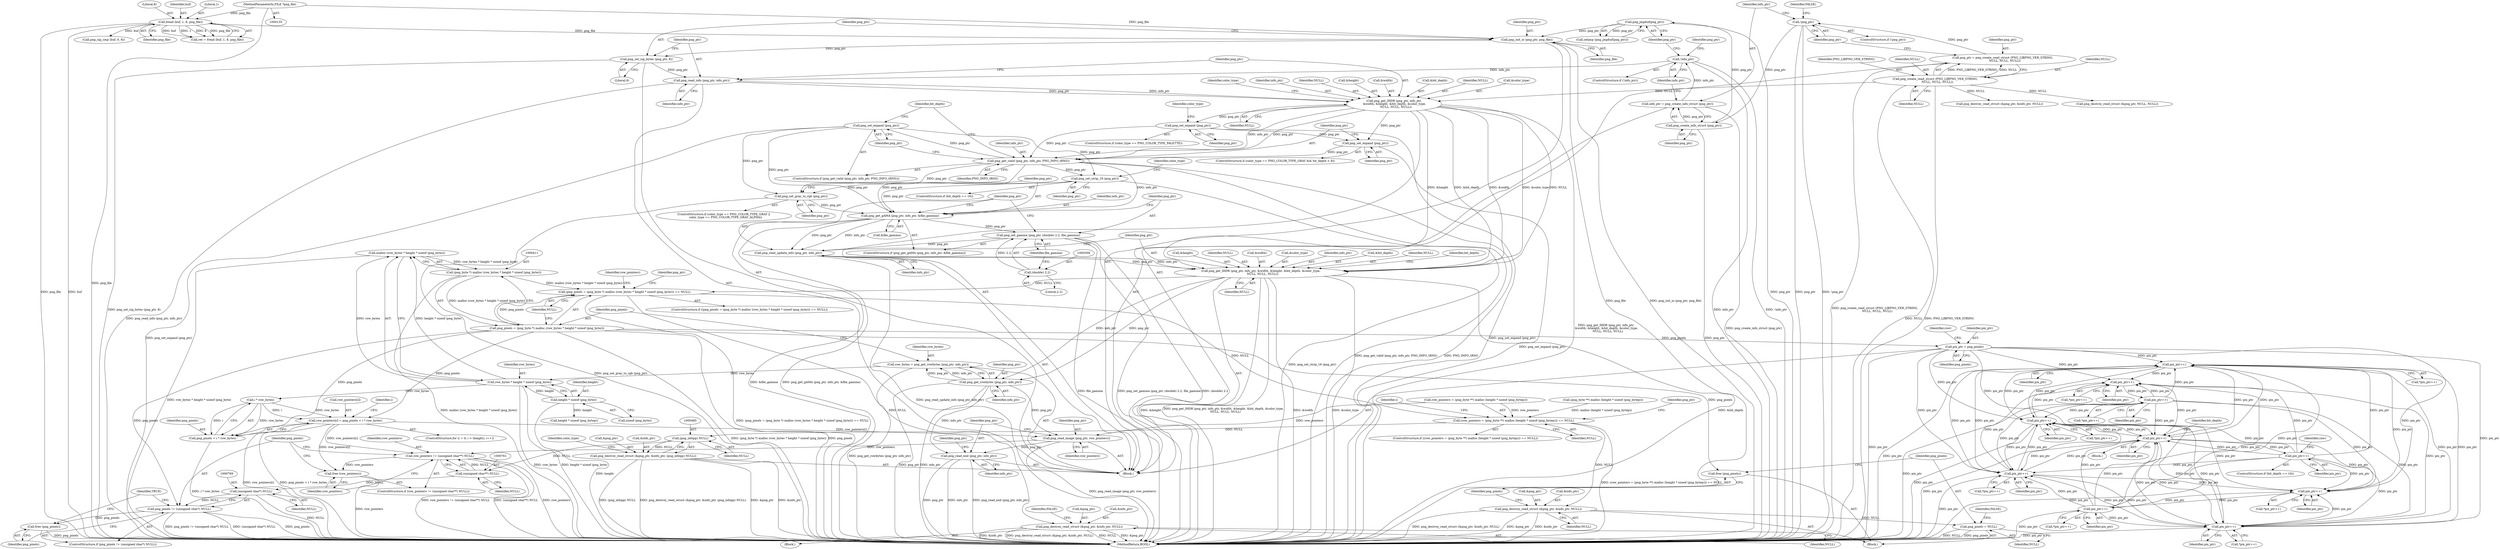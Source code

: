 digraph "0_Android_9d4853418ab2f754c2b63e091c29c5529b8b86ca_157@API" {
"1000412" [label="(Call,malloc (row_bytes * height * sizeof (png_byte)))"];
"1000413" [label="(Call,row_bytes * height * sizeof (png_byte))"];
"1000401" [label="(Call,row_bytes = png_get_rowbytes (png_ptr, info_ptr))"];
"1000403" [label="(Call,png_get_rowbytes (png_ptr, info_ptr))"];
"1000315" [label="(Call,png_get_IHDR (png_ptr, info_ptr, &width, &height, &bit_depth, &color_type,\n    NULL, NULL, NULL))"];
"1000312" [label="(Call,png_read_update_info (png_ptr, info_ptr))"];
"1000306" [label="(Call,png_set_gamma (png_ptr, (double) 2.2, file_gamma))"];
"1000301" [label="(Call,png_get_gAMA (png_ptr, info_ptr, &file_gamma))"];
"1000298" [label="(Call,png_set_gray_to_rgb (png_ptr))"];
"1000288" [label="(Call,png_set_strip_16 (png_ptr))"];
"1000282" [label="(Call,png_set_expand (png_ptr))"];
"1000278" [label="(Call,png_get_valid (png_ptr, info_ptr, PNG_INFO_tRNS))"];
"1000247" [label="(Call,png_get_IHDR (png_ptr, info_ptr,\n &width, &height, &bit_depth, &color_type,\n    NULL, NULL, NULL))"];
"1000244" [label="(Call,png_read_info (png_ptr, info_ptr))"];
"1000241" [label="(Call,png_set_sig_bytes (png_ptr, 8))"];
"1000238" [label="(Call,png_init_io (png_ptr, png_file))"];
"1000227" [label="(Call,png_jmpbuf(png_ptr))"];
"1000212" [label="(Call,png_create_info_struct (png_ptr))"];
"1000206" [label="(Call,!png_ptr)"];
"1000198" [label="(Call,png_ptr = png_create_read_struct (PNG_LIBPNG_VER_STRING,\n     NULL, NULL, NULL))"];
"1000200" [label="(Call,png_create_read_struct (PNG_LIBPNG_VER_STRING,\n     NULL, NULL, NULL))"];
"1000177" [label="(Call,fread (buf, 1, 8, png_file))"];
"1000136" [label="(MethodParameterIn,FILE *png_file)"];
"1000215" [label="(Call,!info_ptr)"];
"1000210" [label="(Call,info_ptr = png_create_info_struct (png_ptr))"];
"1000265" [label="(Call,png_set_expand (png_ptr))"];
"1000275" [label="(Call,png_set_expand (png_ptr))"];
"1000308" [label="(Call,(double) 2.2)"];
"1000415" [label="(Call,height * sizeof (png_byte))"];
"1000410" [label="(Call,(png_byte *) malloc (row_bytes * height * sizeof (png_byte)))"];
"1000407" [label="(Call,(png_pixels = (png_byte *) malloc (row_bytes * height * sizeof (png_byte))) == NULL)"];
"1000421" [label="(Call,png_destroy_read_struct (&png_ptr, &info_ptr, NULL))"];
"1000430" [label="(Call,(row_pointers = (png_byte **) malloc (height * sizeof (png_bytep))) == NULL)"];
"1000442" [label="(Call,png_destroy_read_struct (&png_ptr, &info_ptr, NULL))"];
"1000450" [label="(Call,png_pixels = NULL)"];
"1000484" [label="(Call,(png_infopp) NULL)"];
"1000479" [label="(Call,png_destroy_read_struct (&png_ptr, &info_ptr, (png_infopp) NULL))"];
"1000760" [label="(Call,(unsigned char**) NULL)"];
"1000758" [label="(Call,row_pointers != (unsigned char**) NULL)"];
"1000763" [label="(Call,free (row_pointers))"];
"1000768" [label="(Call,(unsigned char*) NULL)"];
"1000766" [label="(Call,png_pixels != (unsigned char*) NULL)"];
"1000771" [label="(Call,free (png_pixels))"];
"1000408" [label="(Call,png_pixels = (png_byte *) malloc (row_bytes * height * sizeof (png_byte)))"];
"1000448" [label="(Call,free (png_pixels))"];
"1000464" [label="(Call,row_pointers[i] = png_pixels + i * row_bytes)"];
"1000473" [label="(Call,png_read_image (png_ptr, row_pointers))"];
"1000476" [label="(Call,png_read_end (png_ptr, info_ptr))"];
"1000468" [label="(Call,png_pixels + i * row_bytes)"];
"1000595" [label="(Call,pix_ptr = png_pixels)"];
"1000636" [label="(Call,pix_ptr++)"];
"1000650" [label="(Call,pix_ptr++)"];
"1000662" [label="(Call,pix_ptr++)"];
"1000671" [label="(Call,pix_ptr++)"];
"1000680" [label="(Call,pix_ptr++)"];
"1000686" [label="(Call,pix_ptr++)"];
"1000696" [label="(Call,pix_ptr++)"];
"1000710" [label="(Call,pix_ptr++)"];
"1000722" [label="(Call,pix_ptr++)"];
"1000731" [label="(Call,pix_ptr++)"];
"1000423" [label="(Identifier,png_ptr)"];
"1000697" [label="(Identifier,pix_ptr)"];
"1000263" [label="(Identifier,color_type)"];
"1000249" [label="(Identifier,info_ptr)"];
"1000245" [label="(Identifier,png_ptr)"];
"1000422" [label="(Call,&png_ptr)"];
"1000478" [label="(Identifier,info_ptr)"];
"1000484" [label="(Call,(png_infopp) NULL)"];
"1000320" [label="(Call,&height)"];
"1000250" [label="(Call,&width)"];
"1000482" [label="(Call,&info_ptr)"];
"1000303" [label="(Identifier,info_ptr)"];
"1000213" [label="(Identifier,png_ptr)"];
"1000280" [label="(Identifier,info_ptr)"];
"1000448" [label="(Call,free (png_pixels))"];
"1000199" [label="(Identifier,png_ptr)"];
"1000406" [label="(ControlStructure,if ((png_pixels = (png_byte *) malloc (row_bytes * height * sizeof (png_byte))) == NULL))"];
"1000686" [label="(Call,pix_ptr++)"];
"1000266" [label="(Identifier,png_ptr)"];
"1000179" [label="(Literal,1)"];
"1000490" [label="(Identifier,color_type)"];
"1000682" [label="(ControlStructure,if (bit_depth == 16))"];
"1000772" [label="(Identifier,png_pixels)"];
"1000473" [label="(Call,png_read_image (png_ptr, row_pointers))"];
"1000275" [label="(Call,png_set_expand (png_ptr))"];
"1000281" [label="(Identifier,PNG_INFO_tRNS)"];
"1000407" [label="(Call,(png_pixels = (png_byte *) malloc (row_bytes * height * sizeof (png_byte))) == NULL)"];
"1000254" [label="(Call,&bit_depth)"];
"1000304" [label="(Call,&file_gamma)"];
"1000440" [label="(Identifier,NULL)"];
"1000282" [label="(Call,png_set_expand (png_ptr))"];
"1000312" [label="(Call,png_read_update_info (png_ptr, info_ptr))"];
"1000239" [label="(Identifier,png_ptr)"];
"1000230" [label="(Call,png_destroy_read_struct (&png_ptr, &info_ptr, NULL))"];
"1000410" [label="(Call,(png_byte *) malloc (row_bytes * height * sizeof (png_byte)))"];
"1000419" [label="(Identifier,NULL)"];
"1000270" [label="(Identifier,color_type)"];
"1000426" [label="(Identifier,NULL)"];
"1000278" [label="(Call,png_get_valid (png_ptr, info_ptr, PNG_INFO_tRNS))"];
"1000469" [label="(Identifier,png_pixels)"];
"1000327" [label="(Identifier,NULL)"];
"1000463" [label="(Identifier,i)"];
"1000663" [label="(Identifier,pix_ptr)"];
"1000212" [label="(Call,png_create_info_struct (png_ptr))"];
"1000771" [label="(Call,free (png_pixels))"];
"1000479" [label="(Call,png_destroy_read_struct (&png_ptr, &info_ptr, (png_infopp) NULL))"];
"1000436" [label="(Call,height * sizeof (png_bytep))"];
"1000228" [label="(Identifier,png_ptr)"];
"1000306" [label="(Call,png_set_gamma (png_ptr, (double) 2.2, file_gamma))"];
"1000449" [label="(Identifier,png_pixels)"];
"1000293" [label="(Identifier,color_type)"];
"1000300" [label="(ControlStructure,if (png_get_gAMA (png_ptr, info_ptr, &file_gamma)))"];
"1000595" [label="(Call,pix_ptr = png_pixels)"];
"1000454" [label="(Identifier,FALSE)"];
"1000430" [label="(Call,(row_pointers = (png_byte **) malloc (height * sizeof (png_bytep))) == NULL)"];
"1000759" [label="(Identifier,row_pointers)"];
"1000288" [label="(Call,png_set_strip_16 (png_ptr))"];
"1000723" [label="(Identifier,pix_ptr)"];
"1000732" [label="(Identifier,pix_ptr)"];
"1000261" [label="(ControlStructure,if (color_type == PNG_COLOR_TYPE_PALETTE))"];
"1000243" [label="(Literal,8)"];
"1000649" [label="(Call,*pix_ptr++)"];
"1000475" [label="(Identifier,row_pointers)"];
"1000679" [label="(Block,)"];
"1000636" [label="(Call,pix_ptr++)"];
"1000177" [label="(Call,fread (buf, 1, 8, png_file))"];
"1000328" [label="(Identifier,NULL)"];
"1000277" [label="(ControlStructure,if (png_get_valid (png_ptr, info_ptr, PNG_INFO_tRNS)))"];
"1000687" [label="(Identifier,pix_ptr)"];
"1000635" [label="(Call,*pix_ptr++)"];
"1000286" [label="(Identifier,bit_depth)"];
"1000211" [label="(Identifier,info_ptr)"];
"1000203" [label="(Identifier,NULL)"];
"1000681" [label="(Identifier,pix_ptr)"];
"1000283" [label="(Identifier,png_ptr)"];
"1000299" [label="(Identifier,png_ptr)"];
"1000671" [label="(Call,pix_ptr++)"];
"1000464" [label="(Call,row_pointers[i] = png_pixels + i * row_bytes)"];
"1000290" [label="(ControlStructure,if (color_type == PNG_COLOR_TYPE_GRAY ||\n    color_type == PNG_COLOR_TYPE_GRAY_ALPHA))"];
"1000205" [label="(ControlStructure,if (!png_ptr))"];
"1000468" [label="(Call,png_pixels + i * row_bytes)"];
"1000709" [label="(Call,*pix_ptr++)"];
"1000318" [label="(Call,&width)"];
"1000412" [label="(Call,malloc (row_bytes * height * sizeof (png_byte)))"];
"1000417" [label="(Call,sizeof (png_byte))"];
"1000767" [label="(Identifier,png_pixels)"];
"1000260" [label="(Identifier,NULL)"];
"1000432" [label="(Identifier,row_pointers)"];
"1000307" [label="(Identifier,png_ptr)"];
"1000190" [label="(Call,png_sig_cmp (buf, 0, 8))"];
"1000141" [label="(Block,)"];
"1000731" [label="(Call,pix_ptr++)"];
"1000722" [label="(Call,pix_ptr++)"];
"1000695" [label="(Call,*pix_ptr++)"];
"1000284" [label="(ControlStructure,if (bit_depth == 16))"];
"1000597" [label="(Identifier,png_pixels)"];
"1000313" [label="(Identifier,png_ptr)"];
"1000259" [label="(Identifier,NULL)"];
"1000452" [label="(Identifier,NULL)"];
"1000770" [label="(Identifier,NULL)"];
"1000244" [label="(Call,png_read_info (png_ptr, info_ptr))"];
"1000207" [label="(Identifier,png_ptr)"];
"1000596" [label="(Identifier,pix_ptr)"];
"1000267" [label="(ControlStructure,if (color_type == PNG_COLOR_TYPE_GRAY && bit_depth < 8))"];
"1000421" [label="(Call,png_destroy_read_struct (&png_ptr, &info_ptr, NULL))"];
"1000298" [label="(Call,png_set_gray_to_rgb (png_ptr))"];
"1000474" [label="(Identifier,png_ptr)"];
"1000662" [label="(Call,pix_ptr++)"];
"1000451" [label="(Identifier,png_pixels)"];
"1000240" [label="(Identifier,png_file)"];
"1000324" [label="(Call,&color_type)"];
"1000403" [label="(Call,png_get_rowbytes (png_ptr, info_ptr))"];
"1000762" [label="(Identifier,NULL)"];
"1000401" [label="(Call,row_bytes = png_get_rowbytes (png_ptr, info_ptr))"];
"1000470" [label="(Call,i * row_bytes)"];
"1000457" [label="(Identifier,i)"];
"1000302" [label="(Identifier,png_ptr)"];
"1000651" [label="(Identifier,pix_ptr)"];
"1000311" [label="(Identifier,file_gamma)"];
"1000215" [label="(Call,!info_ptr)"];
"1000774" [label="(Identifier,TRUE)"];
"1000424" [label="(Call,&info_ptr)"];
"1000413" [label="(Call,row_bytes * height * sizeof (png_byte))"];
"1000201" [label="(Identifier,PNG_LIBPNG_VER_STRING)"];
"1000315" [label="(Call,png_get_IHDR (png_ptr, info_ptr, &width, &height, &bit_depth, &color_type,\n    NULL, NULL, NULL))"];
"1000279" [label="(Identifier,png_ptr)"];
"1000317" [label="(Identifier,info_ptr)"];
"1000481" [label="(Identifier,png_ptr)"];
"1000711" [label="(Identifier,pix_ptr)"];
"1000247" [label="(Call,png_get_IHDR (png_ptr, info_ptr,\n &width, &height, &bit_depth, &color_type,\n    NULL, NULL, NULL))"];
"1000256" [label="(Call,&color_type)"];
"1000136" [label="(MethodParameterIn,FILE *png_file)"];
"1000209" [label="(Identifier,FALSE)"];
"1000450" [label="(Call,png_pixels = NULL)"];
"1000480" [label="(Call,&png_ptr)"];
"1000445" [label="(Call,&info_ptr)"];
"1000200" [label="(Call,png_create_read_struct (PNG_LIBPNG_VER_STRING,\n     NULL, NULL, NULL))"];
"1000314" [label="(Identifier,info_ptr)"];
"1000181" [label="(Identifier,png_file)"];
"1000322" [label="(Call,&bit_depth)"];
"1000661" [label="(Call,*pix_ptr++)"];
"1000206" [label="(Call,!png_ptr)"];
"1000443" [label="(Call,&png_ptr)"];
"1000600" [label="(Identifier,row)"];
"1000310" [label="(Literal,2.2)"];
"1000650" [label="(Call,pix_ptr++)"];
"1000477" [label="(Identifier,png_ptr)"];
"1000429" [label="(ControlStructure,if ((row_pointers = (png_byte **) malloc (height * sizeof (png_bytep))) == NULL))"];
"1000775" [label="(MethodReturn,BOOL)"];
"1000220" [label="(Identifier,png_ptr)"];
"1000218" [label="(Call,png_destroy_read_struct (&png_ptr, NULL, NULL))"];
"1000758" [label="(Call,row_pointers != (unsigned char**) NULL)"];
"1000180" [label="(Literal,8)"];
"1000431" [label="(Call,row_pointers = (png_byte **) malloc (height * sizeof (png_bytep)))"];
"1000409" [label="(Identifier,png_pixels)"];
"1000757" [label="(ControlStructure,if (row_pointers != (unsigned char**) NULL))"];
"1000476" [label="(Call,png_read_end (png_ptr, info_ptr))"];
"1000202" [label="(Identifier,NULL)"];
"1000248" [label="(Identifier,png_ptr)"];
"1000766" [label="(Call,png_pixels != (unsigned char*) NULL)"];
"1000680" [label="(Call,pix_ptr++)"];
"1000246" [label="(Identifier,info_ptr)"];
"1000486" [label="(Identifier,NULL)"];
"1000198" [label="(Call,png_ptr = png_create_read_struct (PNG_LIBPNG_VER_STRING,\n     NULL, NULL, NULL))"];
"1000768" [label="(Call,(unsigned char*) NULL)"];
"1000765" [label="(ControlStructure,if (png_pixels != (unsigned char*) NULL))"];
"1000326" [label="(Identifier,NULL)"];
"1000331" [label="(Identifier,bit_depth)"];
"1000265" [label="(Call,png_set_expand (png_ptr))"];
"1000175" [label="(Call,ret = fread (buf, 1, 8, png_file))"];
"1000433" [label="(Call,(png_byte **) malloc (height * sizeof (png_bytep)))"];
"1000415" [label="(Call,height * sizeof (png_byte))"];
"1000696" [label="(Call,pix_ptr++)"];
"1000730" [label="(Call,*pix_ptr++)"];
"1000416" [label="(Identifier,height)"];
"1000465" [label="(Call,row_pointers[i])"];
"1000204" [label="(Identifier,NULL)"];
"1000760" [label="(Call,(unsigned char**) NULL)"];
"1000214" [label="(ControlStructure,if (!info_ptr))"];
"1000447" [label="(Identifier,NULL)"];
"1000216" [label="(Identifier,info_ptr)"];
"1000402" [label="(Identifier,row_bytes)"];
"1000672" [label="(Identifier,pix_ptr)"];
"1000764" [label="(Identifier,row_pointers)"];
"1000444" [label="(Identifier,png_ptr)"];
"1000242" [label="(Identifier,png_ptr)"];
"1000670" [label="(Call,*pix_ptr++)"];
"1000210" [label="(Call,info_ptr = png_create_info_struct (png_ptr))"];
"1000763" [label="(Call,free (row_pointers))"];
"1000258" [label="(Identifier,NULL)"];
"1000289" [label="(Identifier,png_ptr)"];
"1000404" [label="(Identifier,png_ptr)"];
"1000178" [label="(Identifier,buf)"];
"1000721" [label="(Call,*pix_ptr++)"];
"1000301" [label="(Call,png_get_gAMA (png_ptr, info_ptr, &file_gamma))"];
"1000241" [label="(Call,png_set_sig_bytes (png_ptr, 8))"];
"1000428" [label="(Identifier,FALSE)"];
"1000735" [label="(Identifier,raw)"];
"1000238" [label="(Call,png_init_io (png_ptr, png_file))"];
"1000637" [label="(Identifier,pix_ptr)"];
"1000308" [label="(Call,(double) 2.2)"];
"1000227" [label="(Call,png_jmpbuf(png_ptr))"];
"1000408" [label="(Call,png_pixels = (png_byte *) malloc (row_bytes * height * sizeof (png_byte)))"];
"1000442" [label="(Call,png_destroy_read_struct (&png_ptr, &info_ptr, NULL))"];
"1000414" [label="(Identifier,row_bytes)"];
"1000316" [label="(Identifier,png_ptr)"];
"1000710" [label="(Call,pix_ptr++)"];
"1000252" [label="(Call,&height)"];
"1000276" [label="(Identifier,png_ptr)"];
"1000684" [label="(Identifier,bit_depth)"];
"1000226" [label="(Call,setjmp (png_jmpbuf(png_ptr)))"];
"1000420" [label="(Block,)"];
"1000441" [label="(Block,)"];
"1000455" [label="(ControlStructure,for (i = 0; i < (height); i++))"];
"1000405" [label="(Identifier,info_ptr)"];
"1000412" -> "1000410"  [label="AST: "];
"1000412" -> "1000413"  [label="CFG: "];
"1000413" -> "1000412"  [label="AST: "];
"1000410" -> "1000412"  [label="CFG: "];
"1000412" -> "1000775"  [label="DDG: row_bytes * height * sizeof (png_byte)"];
"1000412" -> "1000410"  [label="DDG: row_bytes * height * sizeof (png_byte)"];
"1000413" -> "1000412"  [label="DDG: row_bytes"];
"1000413" -> "1000412"  [label="DDG: height * sizeof (png_byte)"];
"1000413" -> "1000415"  [label="CFG: "];
"1000414" -> "1000413"  [label="AST: "];
"1000415" -> "1000413"  [label="AST: "];
"1000413" -> "1000775"  [label="DDG: row_bytes"];
"1000413" -> "1000775"  [label="DDG: height * sizeof (png_byte)"];
"1000401" -> "1000413"  [label="DDG: row_bytes"];
"1000415" -> "1000413"  [label="DDG: height"];
"1000413" -> "1000470"  [label="DDG: row_bytes"];
"1000401" -> "1000141"  [label="AST: "];
"1000401" -> "1000403"  [label="CFG: "];
"1000402" -> "1000401"  [label="AST: "];
"1000403" -> "1000401"  [label="AST: "];
"1000409" -> "1000401"  [label="CFG: "];
"1000401" -> "1000775"  [label="DDG: png_get_rowbytes (png_ptr, info_ptr)"];
"1000403" -> "1000401"  [label="DDG: png_ptr"];
"1000403" -> "1000401"  [label="DDG: info_ptr"];
"1000403" -> "1000405"  [label="CFG: "];
"1000404" -> "1000403"  [label="AST: "];
"1000405" -> "1000403"  [label="AST: "];
"1000403" -> "1000775"  [label="DDG: info_ptr"];
"1000403" -> "1000775"  [label="DDG: png_ptr"];
"1000315" -> "1000403"  [label="DDG: png_ptr"];
"1000315" -> "1000403"  [label="DDG: info_ptr"];
"1000403" -> "1000473"  [label="DDG: png_ptr"];
"1000403" -> "1000476"  [label="DDG: info_ptr"];
"1000315" -> "1000141"  [label="AST: "];
"1000315" -> "1000328"  [label="CFG: "];
"1000316" -> "1000315"  [label="AST: "];
"1000317" -> "1000315"  [label="AST: "];
"1000318" -> "1000315"  [label="AST: "];
"1000320" -> "1000315"  [label="AST: "];
"1000322" -> "1000315"  [label="AST: "];
"1000324" -> "1000315"  [label="AST: "];
"1000326" -> "1000315"  [label="AST: "];
"1000327" -> "1000315"  [label="AST: "];
"1000328" -> "1000315"  [label="AST: "];
"1000331" -> "1000315"  [label="CFG: "];
"1000315" -> "1000775"  [label="DDG: png_get_IHDR (png_ptr, info_ptr, &width, &height, &bit_depth, &color_type,\n    NULL, NULL, NULL)"];
"1000315" -> "1000775"  [label="DDG: &width"];
"1000315" -> "1000775"  [label="DDG: &color_type"];
"1000315" -> "1000775"  [label="DDG: &bit_depth"];
"1000315" -> "1000775"  [label="DDG: &height"];
"1000312" -> "1000315"  [label="DDG: png_ptr"];
"1000312" -> "1000315"  [label="DDG: info_ptr"];
"1000247" -> "1000315"  [label="DDG: &width"];
"1000247" -> "1000315"  [label="DDG: &height"];
"1000247" -> "1000315"  [label="DDG: &bit_depth"];
"1000247" -> "1000315"  [label="DDG: &color_type"];
"1000247" -> "1000315"  [label="DDG: NULL"];
"1000315" -> "1000407"  [label="DDG: NULL"];
"1000312" -> "1000141"  [label="AST: "];
"1000312" -> "1000314"  [label="CFG: "];
"1000313" -> "1000312"  [label="AST: "];
"1000314" -> "1000312"  [label="AST: "];
"1000316" -> "1000312"  [label="CFG: "];
"1000312" -> "1000775"  [label="DDG: png_read_update_info (png_ptr, info_ptr)"];
"1000306" -> "1000312"  [label="DDG: png_ptr"];
"1000301" -> "1000312"  [label="DDG: png_ptr"];
"1000301" -> "1000312"  [label="DDG: info_ptr"];
"1000306" -> "1000300"  [label="AST: "];
"1000306" -> "1000311"  [label="CFG: "];
"1000307" -> "1000306"  [label="AST: "];
"1000308" -> "1000306"  [label="AST: "];
"1000311" -> "1000306"  [label="AST: "];
"1000313" -> "1000306"  [label="CFG: "];
"1000306" -> "1000775"  [label="DDG: file_gamma"];
"1000306" -> "1000775"  [label="DDG: png_set_gamma (png_ptr, (double) 2.2, file_gamma)"];
"1000306" -> "1000775"  [label="DDG: (double) 2.2"];
"1000301" -> "1000306"  [label="DDG: png_ptr"];
"1000308" -> "1000306"  [label="DDG: 2.2"];
"1000301" -> "1000300"  [label="AST: "];
"1000301" -> "1000304"  [label="CFG: "];
"1000302" -> "1000301"  [label="AST: "];
"1000303" -> "1000301"  [label="AST: "];
"1000304" -> "1000301"  [label="AST: "];
"1000307" -> "1000301"  [label="CFG: "];
"1000313" -> "1000301"  [label="CFG: "];
"1000301" -> "1000775"  [label="DDG: &file_gamma"];
"1000301" -> "1000775"  [label="DDG: png_get_gAMA (png_ptr, info_ptr, &file_gamma)"];
"1000298" -> "1000301"  [label="DDG: png_ptr"];
"1000288" -> "1000301"  [label="DDG: png_ptr"];
"1000282" -> "1000301"  [label="DDG: png_ptr"];
"1000278" -> "1000301"  [label="DDG: png_ptr"];
"1000278" -> "1000301"  [label="DDG: info_ptr"];
"1000298" -> "1000290"  [label="AST: "];
"1000298" -> "1000299"  [label="CFG: "];
"1000299" -> "1000298"  [label="AST: "];
"1000302" -> "1000298"  [label="CFG: "];
"1000298" -> "1000775"  [label="DDG: png_set_gray_to_rgb (png_ptr)"];
"1000288" -> "1000298"  [label="DDG: png_ptr"];
"1000282" -> "1000298"  [label="DDG: png_ptr"];
"1000278" -> "1000298"  [label="DDG: png_ptr"];
"1000288" -> "1000284"  [label="AST: "];
"1000288" -> "1000289"  [label="CFG: "];
"1000289" -> "1000288"  [label="AST: "];
"1000293" -> "1000288"  [label="CFG: "];
"1000288" -> "1000775"  [label="DDG: png_set_strip_16 (png_ptr)"];
"1000282" -> "1000288"  [label="DDG: png_ptr"];
"1000278" -> "1000288"  [label="DDG: png_ptr"];
"1000282" -> "1000277"  [label="AST: "];
"1000282" -> "1000283"  [label="CFG: "];
"1000283" -> "1000282"  [label="AST: "];
"1000286" -> "1000282"  [label="CFG: "];
"1000282" -> "1000775"  [label="DDG: png_set_expand (png_ptr)"];
"1000278" -> "1000282"  [label="DDG: png_ptr"];
"1000278" -> "1000277"  [label="AST: "];
"1000278" -> "1000281"  [label="CFG: "];
"1000279" -> "1000278"  [label="AST: "];
"1000280" -> "1000278"  [label="AST: "];
"1000281" -> "1000278"  [label="AST: "];
"1000283" -> "1000278"  [label="CFG: "];
"1000286" -> "1000278"  [label="CFG: "];
"1000278" -> "1000775"  [label="DDG: png_get_valid (png_ptr, info_ptr, PNG_INFO_tRNS)"];
"1000278" -> "1000775"  [label="DDG: PNG_INFO_tRNS"];
"1000247" -> "1000278"  [label="DDG: png_ptr"];
"1000247" -> "1000278"  [label="DDG: info_ptr"];
"1000265" -> "1000278"  [label="DDG: png_ptr"];
"1000275" -> "1000278"  [label="DDG: png_ptr"];
"1000247" -> "1000141"  [label="AST: "];
"1000247" -> "1000260"  [label="CFG: "];
"1000248" -> "1000247"  [label="AST: "];
"1000249" -> "1000247"  [label="AST: "];
"1000250" -> "1000247"  [label="AST: "];
"1000252" -> "1000247"  [label="AST: "];
"1000254" -> "1000247"  [label="AST: "];
"1000256" -> "1000247"  [label="AST: "];
"1000258" -> "1000247"  [label="AST: "];
"1000259" -> "1000247"  [label="AST: "];
"1000260" -> "1000247"  [label="AST: "];
"1000263" -> "1000247"  [label="CFG: "];
"1000247" -> "1000775"  [label="DDG: png_get_IHDR (png_ptr, info_ptr,\n &width, &height, &bit_depth, &color_type,\n    NULL, NULL, NULL)"];
"1000244" -> "1000247"  [label="DDG: png_ptr"];
"1000244" -> "1000247"  [label="DDG: info_ptr"];
"1000200" -> "1000247"  [label="DDG: NULL"];
"1000247" -> "1000265"  [label="DDG: png_ptr"];
"1000247" -> "1000275"  [label="DDG: png_ptr"];
"1000244" -> "1000141"  [label="AST: "];
"1000244" -> "1000246"  [label="CFG: "];
"1000245" -> "1000244"  [label="AST: "];
"1000246" -> "1000244"  [label="AST: "];
"1000248" -> "1000244"  [label="CFG: "];
"1000244" -> "1000775"  [label="DDG: png_read_info (png_ptr, info_ptr)"];
"1000241" -> "1000244"  [label="DDG: png_ptr"];
"1000215" -> "1000244"  [label="DDG: info_ptr"];
"1000241" -> "1000141"  [label="AST: "];
"1000241" -> "1000243"  [label="CFG: "];
"1000242" -> "1000241"  [label="AST: "];
"1000243" -> "1000241"  [label="AST: "];
"1000245" -> "1000241"  [label="CFG: "];
"1000241" -> "1000775"  [label="DDG: png_set_sig_bytes (png_ptr, 8)"];
"1000238" -> "1000241"  [label="DDG: png_ptr"];
"1000238" -> "1000141"  [label="AST: "];
"1000238" -> "1000240"  [label="CFG: "];
"1000239" -> "1000238"  [label="AST: "];
"1000240" -> "1000238"  [label="AST: "];
"1000242" -> "1000238"  [label="CFG: "];
"1000238" -> "1000775"  [label="DDG: png_file"];
"1000238" -> "1000775"  [label="DDG: png_init_io (png_ptr, png_file)"];
"1000227" -> "1000238"  [label="DDG: png_ptr"];
"1000177" -> "1000238"  [label="DDG: png_file"];
"1000136" -> "1000238"  [label="DDG: png_file"];
"1000227" -> "1000226"  [label="AST: "];
"1000227" -> "1000228"  [label="CFG: "];
"1000228" -> "1000227"  [label="AST: "];
"1000226" -> "1000227"  [label="CFG: "];
"1000227" -> "1000775"  [label="DDG: png_ptr"];
"1000227" -> "1000226"  [label="DDG: png_ptr"];
"1000212" -> "1000227"  [label="DDG: png_ptr"];
"1000212" -> "1000210"  [label="AST: "];
"1000212" -> "1000213"  [label="CFG: "];
"1000213" -> "1000212"  [label="AST: "];
"1000210" -> "1000212"  [label="CFG: "];
"1000212" -> "1000775"  [label="DDG: png_ptr"];
"1000212" -> "1000210"  [label="DDG: png_ptr"];
"1000206" -> "1000212"  [label="DDG: png_ptr"];
"1000206" -> "1000205"  [label="AST: "];
"1000206" -> "1000207"  [label="CFG: "];
"1000207" -> "1000206"  [label="AST: "];
"1000209" -> "1000206"  [label="CFG: "];
"1000211" -> "1000206"  [label="CFG: "];
"1000206" -> "1000775"  [label="DDG: !png_ptr"];
"1000206" -> "1000775"  [label="DDG: png_ptr"];
"1000198" -> "1000206"  [label="DDG: png_ptr"];
"1000198" -> "1000141"  [label="AST: "];
"1000198" -> "1000200"  [label="CFG: "];
"1000199" -> "1000198"  [label="AST: "];
"1000200" -> "1000198"  [label="AST: "];
"1000207" -> "1000198"  [label="CFG: "];
"1000198" -> "1000775"  [label="DDG: png_create_read_struct (PNG_LIBPNG_VER_STRING,\n     NULL, NULL, NULL)"];
"1000200" -> "1000198"  [label="DDG: PNG_LIBPNG_VER_STRING"];
"1000200" -> "1000198"  [label="DDG: NULL"];
"1000200" -> "1000204"  [label="CFG: "];
"1000201" -> "1000200"  [label="AST: "];
"1000202" -> "1000200"  [label="AST: "];
"1000203" -> "1000200"  [label="AST: "];
"1000204" -> "1000200"  [label="AST: "];
"1000200" -> "1000775"  [label="DDG: PNG_LIBPNG_VER_STRING"];
"1000200" -> "1000775"  [label="DDG: NULL"];
"1000200" -> "1000218"  [label="DDG: NULL"];
"1000200" -> "1000230"  [label="DDG: NULL"];
"1000177" -> "1000175"  [label="AST: "];
"1000177" -> "1000181"  [label="CFG: "];
"1000178" -> "1000177"  [label="AST: "];
"1000179" -> "1000177"  [label="AST: "];
"1000180" -> "1000177"  [label="AST: "];
"1000181" -> "1000177"  [label="AST: "];
"1000175" -> "1000177"  [label="CFG: "];
"1000177" -> "1000775"  [label="DDG: buf"];
"1000177" -> "1000775"  [label="DDG: png_file"];
"1000177" -> "1000175"  [label="DDG: buf"];
"1000177" -> "1000175"  [label="DDG: 1"];
"1000177" -> "1000175"  [label="DDG: 8"];
"1000177" -> "1000175"  [label="DDG: png_file"];
"1000136" -> "1000177"  [label="DDG: png_file"];
"1000177" -> "1000190"  [label="DDG: buf"];
"1000136" -> "1000135"  [label="AST: "];
"1000136" -> "1000775"  [label="DDG: png_file"];
"1000215" -> "1000214"  [label="AST: "];
"1000215" -> "1000216"  [label="CFG: "];
"1000216" -> "1000215"  [label="AST: "];
"1000220" -> "1000215"  [label="CFG: "];
"1000228" -> "1000215"  [label="CFG: "];
"1000215" -> "1000775"  [label="DDG: info_ptr"];
"1000215" -> "1000775"  [label="DDG: !info_ptr"];
"1000210" -> "1000215"  [label="DDG: info_ptr"];
"1000210" -> "1000141"  [label="AST: "];
"1000211" -> "1000210"  [label="AST: "];
"1000216" -> "1000210"  [label="CFG: "];
"1000210" -> "1000775"  [label="DDG: png_create_info_struct (png_ptr)"];
"1000265" -> "1000261"  [label="AST: "];
"1000265" -> "1000266"  [label="CFG: "];
"1000266" -> "1000265"  [label="AST: "];
"1000270" -> "1000265"  [label="CFG: "];
"1000265" -> "1000775"  [label="DDG: png_set_expand (png_ptr)"];
"1000265" -> "1000275"  [label="DDG: png_ptr"];
"1000275" -> "1000267"  [label="AST: "];
"1000275" -> "1000276"  [label="CFG: "];
"1000276" -> "1000275"  [label="AST: "];
"1000279" -> "1000275"  [label="CFG: "];
"1000275" -> "1000775"  [label="DDG: png_set_expand (png_ptr)"];
"1000308" -> "1000310"  [label="CFG: "];
"1000309" -> "1000308"  [label="AST: "];
"1000310" -> "1000308"  [label="AST: "];
"1000311" -> "1000308"  [label="CFG: "];
"1000415" -> "1000417"  [label="CFG: "];
"1000416" -> "1000415"  [label="AST: "];
"1000417" -> "1000415"  [label="AST: "];
"1000415" -> "1000775"  [label="DDG: height"];
"1000415" -> "1000436"  [label="DDG: height"];
"1000410" -> "1000408"  [label="AST: "];
"1000411" -> "1000410"  [label="AST: "];
"1000408" -> "1000410"  [label="CFG: "];
"1000410" -> "1000775"  [label="DDG: malloc (row_bytes * height * sizeof (png_byte))"];
"1000410" -> "1000407"  [label="DDG: malloc (row_bytes * height * sizeof (png_byte))"];
"1000410" -> "1000408"  [label="DDG: malloc (row_bytes * height * sizeof (png_byte))"];
"1000407" -> "1000406"  [label="AST: "];
"1000407" -> "1000419"  [label="CFG: "];
"1000408" -> "1000407"  [label="AST: "];
"1000419" -> "1000407"  [label="AST: "];
"1000423" -> "1000407"  [label="CFG: "];
"1000432" -> "1000407"  [label="CFG: "];
"1000407" -> "1000775"  [label="DDG: (png_pixels = (png_byte *) malloc (row_bytes * height * sizeof (png_byte))) == NULL"];
"1000408" -> "1000407"  [label="DDG: png_pixels"];
"1000407" -> "1000421"  [label="DDG: NULL"];
"1000407" -> "1000430"  [label="DDG: NULL"];
"1000421" -> "1000420"  [label="AST: "];
"1000421" -> "1000426"  [label="CFG: "];
"1000422" -> "1000421"  [label="AST: "];
"1000424" -> "1000421"  [label="AST: "];
"1000426" -> "1000421"  [label="AST: "];
"1000428" -> "1000421"  [label="CFG: "];
"1000421" -> "1000775"  [label="DDG: NULL"];
"1000421" -> "1000775"  [label="DDG: &png_ptr"];
"1000421" -> "1000775"  [label="DDG: &info_ptr"];
"1000421" -> "1000775"  [label="DDG: png_destroy_read_struct (&png_ptr, &info_ptr, NULL)"];
"1000430" -> "1000429"  [label="AST: "];
"1000430" -> "1000440"  [label="CFG: "];
"1000431" -> "1000430"  [label="AST: "];
"1000440" -> "1000430"  [label="AST: "];
"1000444" -> "1000430"  [label="CFG: "];
"1000457" -> "1000430"  [label="CFG: "];
"1000430" -> "1000775"  [label="DDG: (row_pointers = (png_byte **) malloc (height * sizeof (png_bytep))) == NULL"];
"1000431" -> "1000430"  [label="DDG: row_pointers"];
"1000433" -> "1000430"  [label="DDG: malloc (height * sizeof (png_bytep))"];
"1000430" -> "1000442"  [label="DDG: NULL"];
"1000430" -> "1000484"  [label="DDG: NULL"];
"1000442" -> "1000441"  [label="AST: "];
"1000442" -> "1000447"  [label="CFG: "];
"1000443" -> "1000442"  [label="AST: "];
"1000445" -> "1000442"  [label="AST: "];
"1000447" -> "1000442"  [label="AST: "];
"1000449" -> "1000442"  [label="CFG: "];
"1000442" -> "1000775"  [label="DDG: png_destroy_read_struct (&png_ptr, &info_ptr, NULL)"];
"1000442" -> "1000775"  [label="DDG: &png_ptr"];
"1000442" -> "1000775"  [label="DDG: &info_ptr"];
"1000442" -> "1000450"  [label="DDG: NULL"];
"1000450" -> "1000441"  [label="AST: "];
"1000450" -> "1000452"  [label="CFG: "];
"1000451" -> "1000450"  [label="AST: "];
"1000452" -> "1000450"  [label="AST: "];
"1000454" -> "1000450"  [label="CFG: "];
"1000450" -> "1000775"  [label="DDG: NULL"];
"1000450" -> "1000775"  [label="DDG: png_pixels"];
"1000484" -> "1000479"  [label="AST: "];
"1000484" -> "1000486"  [label="CFG: "];
"1000485" -> "1000484"  [label="AST: "];
"1000486" -> "1000484"  [label="AST: "];
"1000479" -> "1000484"  [label="CFG: "];
"1000484" -> "1000479"  [label="DDG: NULL"];
"1000484" -> "1000760"  [label="DDG: NULL"];
"1000479" -> "1000141"  [label="AST: "];
"1000480" -> "1000479"  [label="AST: "];
"1000482" -> "1000479"  [label="AST: "];
"1000490" -> "1000479"  [label="CFG: "];
"1000479" -> "1000775"  [label="DDG: png_destroy_read_struct (&png_ptr, &info_ptr, (png_infopp) NULL)"];
"1000479" -> "1000775"  [label="DDG: &png_ptr"];
"1000479" -> "1000775"  [label="DDG: (png_infopp) NULL"];
"1000479" -> "1000775"  [label="DDG: &info_ptr"];
"1000760" -> "1000758"  [label="AST: "];
"1000760" -> "1000762"  [label="CFG: "];
"1000761" -> "1000760"  [label="AST: "];
"1000762" -> "1000760"  [label="AST: "];
"1000758" -> "1000760"  [label="CFG: "];
"1000760" -> "1000758"  [label="DDG: NULL"];
"1000760" -> "1000768"  [label="DDG: NULL"];
"1000758" -> "1000757"  [label="AST: "];
"1000759" -> "1000758"  [label="AST: "];
"1000764" -> "1000758"  [label="CFG: "];
"1000767" -> "1000758"  [label="CFG: "];
"1000758" -> "1000775"  [label="DDG: row_pointers != (unsigned char**) NULL"];
"1000758" -> "1000775"  [label="DDG: (unsigned char**) NULL"];
"1000758" -> "1000775"  [label="DDG: row_pointers"];
"1000464" -> "1000758"  [label="DDG: row_pointers[i]"];
"1000473" -> "1000758"  [label="DDG: row_pointers"];
"1000758" -> "1000763"  [label="DDG: row_pointers"];
"1000763" -> "1000757"  [label="AST: "];
"1000763" -> "1000764"  [label="CFG: "];
"1000764" -> "1000763"  [label="AST: "];
"1000767" -> "1000763"  [label="CFG: "];
"1000763" -> "1000775"  [label="DDG: row_pointers"];
"1000464" -> "1000763"  [label="DDG: row_pointers[i]"];
"1000768" -> "1000766"  [label="AST: "];
"1000768" -> "1000770"  [label="CFG: "];
"1000769" -> "1000768"  [label="AST: "];
"1000770" -> "1000768"  [label="AST: "];
"1000766" -> "1000768"  [label="CFG: "];
"1000768" -> "1000775"  [label="DDG: NULL"];
"1000768" -> "1000766"  [label="DDG: NULL"];
"1000766" -> "1000765"  [label="AST: "];
"1000767" -> "1000766"  [label="AST: "];
"1000772" -> "1000766"  [label="CFG: "];
"1000774" -> "1000766"  [label="CFG: "];
"1000766" -> "1000775"  [label="DDG: png_pixels"];
"1000766" -> "1000775"  [label="DDG: png_pixels != (unsigned char*) NULL"];
"1000766" -> "1000775"  [label="DDG: (unsigned char*) NULL"];
"1000408" -> "1000766"  [label="DDG: png_pixels"];
"1000766" -> "1000771"  [label="DDG: png_pixels"];
"1000771" -> "1000765"  [label="AST: "];
"1000771" -> "1000772"  [label="CFG: "];
"1000772" -> "1000771"  [label="AST: "];
"1000774" -> "1000771"  [label="CFG: "];
"1000771" -> "1000775"  [label="DDG: png_pixels"];
"1000409" -> "1000408"  [label="AST: "];
"1000419" -> "1000408"  [label="CFG: "];
"1000408" -> "1000775"  [label="DDG: png_pixels"];
"1000408" -> "1000775"  [label="DDG: (png_byte *) malloc (row_bytes * height * sizeof (png_byte))"];
"1000408" -> "1000448"  [label="DDG: png_pixels"];
"1000408" -> "1000464"  [label="DDG: png_pixels"];
"1000408" -> "1000468"  [label="DDG: png_pixels"];
"1000408" -> "1000595"  [label="DDG: png_pixels"];
"1000448" -> "1000441"  [label="AST: "];
"1000448" -> "1000449"  [label="CFG: "];
"1000449" -> "1000448"  [label="AST: "];
"1000451" -> "1000448"  [label="CFG: "];
"1000464" -> "1000455"  [label="AST: "];
"1000464" -> "1000468"  [label="CFG: "];
"1000465" -> "1000464"  [label="AST: "];
"1000468" -> "1000464"  [label="AST: "];
"1000463" -> "1000464"  [label="CFG: "];
"1000464" -> "1000775"  [label="DDG: row_pointers[i]"];
"1000464" -> "1000775"  [label="DDG: png_pixels + i * row_bytes"];
"1000470" -> "1000464"  [label="DDG: i"];
"1000470" -> "1000464"  [label="DDG: row_bytes"];
"1000464" -> "1000473"  [label="DDG: row_pointers[i]"];
"1000473" -> "1000141"  [label="AST: "];
"1000473" -> "1000475"  [label="CFG: "];
"1000474" -> "1000473"  [label="AST: "];
"1000475" -> "1000473"  [label="AST: "];
"1000477" -> "1000473"  [label="CFG: "];
"1000473" -> "1000775"  [label="DDG: png_read_image (png_ptr, row_pointers)"];
"1000431" -> "1000473"  [label="DDG: row_pointers"];
"1000473" -> "1000476"  [label="DDG: png_ptr"];
"1000476" -> "1000141"  [label="AST: "];
"1000476" -> "1000478"  [label="CFG: "];
"1000477" -> "1000476"  [label="AST: "];
"1000478" -> "1000476"  [label="AST: "];
"1000481" -> "1000476"  [label="CFG: "];
"1000476" -> "1000775"  [label="DDG: png_read_end (png_ptr, info_ptr)"];
"1000476" -> "1000775"  [label="DDG: png_ptr"];
"1000476" -> "1000775"  [label="DDG: info_ptr"];
"1000468" -> "1000470"  [label="CFG: "];
"1000469" -> "1000468"  [label="AST: "];
"1000470" -> "1000468"  [label="AST: "];
"1000468" -> "1000775"  [label="DDG: i * row_bytes"];
"1000470" -> "1000468"  [label="DDG: i"];
"1000470" -> "1000468"  [label="DDG: row_bytes"];
"1000595" -> "1000141"  [label="AST: "];
"1000595" -> "1000597"  [label="CFG: "];
"1000596" -> "1000595"  [label="AST: "];
"1000597" -> "1000595"  [label="AST: "];
"1000600" -> "1000595"  [label="CFG: "];
"1000595" -> "1000775"  [label="DDG: pix_ptr"];
"1000595" -> "1000636"  [label="DDG: pix_ptr"];
"1000595" -> "1000650"  [label="DDG: pix_ptr"];
"1000595" -> "1000671"  [label="DDG: pix_ptr"];
"1000595" -> "1000680"  [label="DDG: pix_ptr"];
"1000595" -> "1000696"  [label="DDG: pix_ptr"];
"1000595" -> "1000710"  [label="DDG: pix_ptr"];
"1000595" -> "1000731"  [label="DDG: pix_ptr"];
"1000636" -> "1000635"  [label="AST: "];
"1000636" -> "1000637"  [label="CFG: "];
"1000637" -> "1000636"  [label="AST: "];
"1000635" -> "1000636"  [label="CFG: "];
"1000636" -> "1000775"  [label="DDG: pix_ptr"];
"1000680" -> "1000636"  [label="DDG: pix_ptr"];
"1000662" -> "1000636"  [label="DDG: pix_ptr"];
"1000696" -> "1000636"  [label="DDG: pix_ptr"];
"1000671" -> "1000636"  [label="DDG: pix_ptr"];
"1000686" -> "1000636"  [label="DDG: pix_ptr"];
"1000731" -> "1000636"  [label="DDG: pix_ptr"];
"1000722" -> "1000636"  [label="DDG: pix_ptr"];
"1000636" -> "1000650"  [label="DDG: pix_ptr"];
"1000636" -> "1000671"  [label="DDG: pix_ptr"];
"1000636" -> "1000680"  [label="DDG: pix_ptr"];
"1000636" -> "1000696"  [label="DDG: pix_ptr"];
"1000636" -> "1000710"  [label="DDG: pix_ptr"];
"1000636" -> "1000731"  [label="DDG: pix_ptr"];
"1000650" -> "1000649"  [label="AST: "];
"1000650" -> "1000651"  [label="CFG: "];
"1000651" -> "1000650"  [label="AST: "];
"1000649" -> "1000650"  [label="CFG: "];
"1000680" -> "1000650"  [label="DDG: pix_ptr"];
"1000662" -> "1000650"  [label="DDG: pix_ptr"];
"1000696" -> "1000650"  [label="DDG: pix_ptr"];
"1000671" -> "1000650"  [label="DDG: pix_ptr"];
"1000686" -> "1000650"  [label="DDG: pix_ptr"];
"1000731" -> "1000650"  [label="DDG: pix_ptr"];
"1000722" -> "1000650"  [label="DDG: pix_ptr"];
"1000650" -> "1000662"  [label="DDG: pix_ptr"];
"1000662" -> "1000661"  [label="AST: "];
"1000662" -> "1000663"  [label="CFG: "];
"1000663" -> "1000662"  [label="AST: "];
"1000661" -> "1000662"  [label="CFG: "];
"1000662" -> "1000775"  [label="DDG: pix_ptr"];
"1000662" -> "1000671"  [label="DDG: pix_ptr"];
"1000662" -> "1000680"  [label="DDG: pix_ptr"];
"1000662" -> "1000696"  [label="DDG: pix_ptr"];
"1000662" -> "1000710"  [label="DDG: pix_ptr"];
"1000662" -> "1000731"  [label="DDG: pix_ptr"];
"1000671" -> "1000670"  [label="AST: "];
"1000671" -> "1000672"  [label="CFG: "];
"1000672" -> "1000671"  [label="AST: "];
"1000670" -> "1000671"  [label="CFG: "];
"1000671" -> "1000775"  [label="DDG: pix_ptr"];
"1000680" -> "1000671"  [label="DDG: pix_ptr"];
"1000696" -> "1000671"  [label="DDG: pix_ptr"];
"1000686" -> "1000671"  [label="DDG: pix_ptr"];
"1000731" -> "1000671"  [label="DDG: pix_ptr"];
"1000722" -> "1000671"  [label="DDG: pix_ptr"];
"1000671" -> "1000680"  [label="DDG: pix_ptr"];
"1000671" -> "1000696"  [label="DDG: pix_ptr"];
"1000671" -> "1000710"  [label="DDG: pix_ptr"];
"1000671" -> "1000731"  [label="DDG: pix_ptr"];
"1000680" -> "1000679"  [label="AST: "];
"1000680" -> "1000681"  [label="CFG: "];
"1000681" -> "1000680"  [label="AST: "];
"1000684" -> "1000680"  [label="CFG: "];
"1000680" -> "1000775"  [label="DDG: pix_ptr"];
"1000696" -> "1000680"  [label="DDG: pix_ptr"];
"1000686" -> "1000680"  [label="DDG: pix_ptr"];
"1000731" -> "1000680"  [label="DDG: pix_ptr"];
"1000722" -> "1000680"  [label="DDG: pix_ptr"];
"1000680" -> "1000686"  [label="DDG: pix_ptr"];
"1000680" -> "1000696"  [label="DDG: pix_ptr"];
"1000680" -> "1000710"  [label="DDG: pix_ptr"];
"1000680" -> "1000731"  [label="DDG: pix_ptr"];
"1000686" -> "1000682"  [label="AST: "];
"1000686" -> "1000687"  [label="CFG: "];
"1000687" -> "1000686"  [label="AST: "];
"1000735" -> "1000686"  [label="CFG: "];
"1000686" -> "1000775"  [label="DDG: pix_ptr"];
"1000686" -> "1000696"  [label="DDG: pix_ptr"];
"1000686" -> "1000710"  [label="DDG: pix_ptr"];
"1000686" -> "1000731"  [label="DDG: pix_ptr"];
"1000696" -> "1000695"  [label="AST: "];
"1000696" -> "1000697"  [label="CFG: "];
"1000697" -> "1000696"  [label="AST: "];
"1000695" -> "1000696"  [label="CFG: "];
"1000696" -> "1000775"  [label="DDG: pix_ptr"];
"1000731" -> "1000696"  [label="DDG: pix_ptr"];
"1000722" -> "1000696"  [label="DDG: pix_ptr"];
"1000696" -> "1000710"  [label="DDG: pix_ptr"];
"1000696" -> "1000731"  [label="DDG: pix_ptr"];
"1000710" -> "1000709"  [label="AST: "];
"1000710" -> "1000711"  [label="CFG: "];
"1000711" -> "1000710"  [label="AST: "];
"1000709" -> "1000710"  [label="CFG: "];
"1000731" -> "1000710"  [label="DDG: pix_ptr"];
"1000722" -> "1000710"  [label="DDG: pix_ptr"];
"1000710" -> "1000722"  [label="DDG: pix_ptr"];
"1000722" -> "1000721"  [label="AST: "];
"1000722" -> "1000723"  [label="CFG: "];
"1000723" -> "1000722"  [label="AST: "];
"1000721" -> "1000722"  [label="CFG: "];
"1000722" -> "1000775"  [label="DDG: pix_ptr"];
"1000722" -> "1000731"  [label="DDG: pix_ptr"];
"1000731" -> "1000730"  [label="AST: "];
"1000731" -> "1000732"  [label="CFG: "];
"1000732" -> "1000731"  [label="AST: "];
"1000730" -> "1000731"  [label="CFG: "];
"1000731" -> "1000775"  [label="DDG: pix_ptr"];
}
